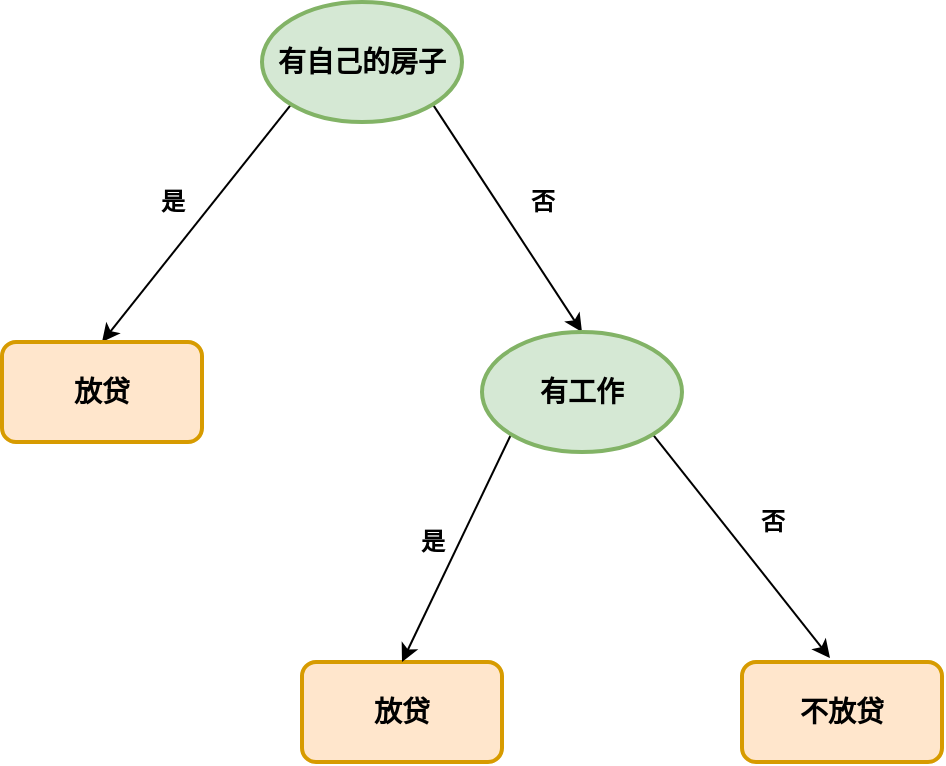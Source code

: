 <mxfile version="11.0.1" type="github"><diagram id="UQv77983PvmRwuJAS_12" name="Page-1"><mxGraphModel dx="942" dy="551" grid="1" gridSize="10" guides="1" tooltips="1" connect="1" arrows="1" fold="1" page="1" pageScale="1" pageWidth="827" pageHeight="1169" math="0" shadow="0"><root><mxCell id="0"/><mxCell id="1" parent="0"/><mxCell id="kfGYpMWW0PxIVUdZ9b44-7" style="edgeStyle=none;rounded=0;orthogonalLoop=1;jettySize=auto;html=1;exitX=0.145;exitY=0.855;exitDx=0;exitDy=0;exitPerimeter=0;entryX=0.5;entryY=0;entryDx=0;entryDy=0;" parent="1" source="kfGYpMWW0PxIVUdZ9b44-1" target="kfGYpMWW0PxIVUdZ9b44-2" edge="1"><mxGeometry relative="1" as="geometry"/></mxCell><mxCell id="kfGYpMWW0PxIVUdZ9b44-13" style="edgeStyle=none;rounded=0;orthogonalLoop=1;jettySize=auto;html=1;exitX=0.855;exitY=0.855;exitDx=0;exitDy=0;exitPerimeter=0;entryX=0.5;entryY=0;entryDx=0;entryDy=0;entryPerimeter=0;" parent="1" source="kfGYpMWW0PxIVUdZ9b44-1" target="kfGYpMWW0PxIVUdZ9b44-12" edge="1"><mxGeometry relative="1" as="geometry"/></mxCell><mxCell id="kfGYpMWW0PxIVUdZ9b44-1" value="&lt;font style=&quot;font-size: 14px;&quot;&gt;&lt;span style=&quot;font-size: 14px;&quot;&gt;有自己的房子&lt;/span&gt;&lt;/font&gt;" style="strokeWidth=2;html=1;shape=mxgraph.flowchart.start_1;whiteSpace=wrap;fillColor=#d5e8d4;strokeColor=#82b366;fontSize=14;fontStyle=1" parent="1" vertex="1"><mxGeometry x="210" y="20" width="100" height="60" as="geometry"/></mxCell><mxCell id="kfGYpMWW0PxIVUdZ9b44-2" value="放贷" style="rounded=1;whiteSpace=wrap;html=1;absoluteArcSize=1;arcSize=14;strokeWidth=2;fillColor=#ffe6cc;strokeColor=#d79b00;fontSize=14;fontStyle=1" parent="1" vertex="1"><mxGeometry x="80" y="190" width="100" height="50" as="geometry"/></mxCell><mxCell id="kfGYpMWW0PxIVUdZ9b44-8" value="是" style="text;html=1;resizable=0;autosize=1;align=center;verticalAlign=middle;points=[];fillColor=none;strokeColor=none;rounded=0;fontStyle=1" parent="1" vertex="1"><mxGeometry x="150" y="110" width="30" height="20" as="geometry"/></mxCell><mxCell id="kfGYpMWW0PxIVUdZ9b44-9" value="放贷" style="rounded=1;whiteSpace=wrap;html=1;absoluteArcSize=1;arcSize=14;strokeWidth=2;fillColor=#ffe6cc;strokeColor=#d79b00;fontSize=14;fontStyle=1" parent="1" vertex="1"><mxGeometry x="230" y="350" width="100" height="50" as="geometry"/></mxCell><mxCell id="kfGYpMWW0PxIVUdZ9b44-11" value="否" style="text;html=1;resizable=0;autosize=1;align=center;verticalAlign=middle;points=[];fillColor=none;strokeColor=none;rounded=0;fontStyle=1" parent="1" vertex="1"><mxGeometry x="335" y="110" width="30" height="20" as="geometry"/></mxCell><mxCell id="kfGYpMWW0PxIVUdZ9b44-14" style="edgeStyle=none;rounded=0;orthogonalLoop=1;jettySize=auto;html=1;exitX=0.145;exitY=0.855;exitDx=0;exitDy=0;exitPerimeter=0;entryX=0.5;entryY=0;entryDx=0;entryDy=0;" parent="1" source="kfGYpMWW0PxIVUdZ9b44-12" target="kfGYpMWW0PxIVUdZ9b44-9" edge="1"><mxGeometry relative="1" as="geometry"/></mxCell><mxCell id="kfGYpMWW0PxIVUdZ9b44-16" style="edgeStyle=none;rounded=0;orthogonalLoop=1;jettySize=auto;html=1;exitX=0.855;exitY=0.855;exitDx=0;exitDy=0;exitPerimeter=0;entryX=0.44;entryY=-0.04;entryDx=0;entryDy=0;entryPerimeter=0;" parent="1" source="kfGYpMWW0PxIVUdZ9b44-12" target="kfGYpMWW0PxIVUdZ9b44-15" edge="1"><mxGeometry relative="1" as="geometry"/></mxCell><mxCell id="kfGYpMWW0PxIVUdZ9b44-12" value="有工作" style="strokeWidth=2;html=1;shape=mxgraph.flowchart.start_1;whiteSpace=wrap;fillColor=#d5e8d4;strokeColor=#82b366;fontSize=14;fontStyle=1" parent="1" vertex="1"><mxGeometry x="320" y="185" width="100" height="60" as="geometry"/></mxCell><mxCell id="kfGYpMWW0PxIVUdZ9b44-15" value="不放贷" style="rounded=1;whiteSpace=wrap;html=1;absoluteArcSize=1;arcSize=14;strokeWidth=2;fillColor=#ffe6cc;strokeColor=#d79b00;fontSize=14;fontStyle=1" parent="1" vertex="1"><mxGeometry x="450" y="350" width="100" height="50" as="geometry"/></mxCell><mxCell id="kfGYpMWW0PxIVUdZ9b44-17" value="是" style="text;html=1;resizable=0;autosize=1;align=center;verticalAlign=middle;points=[];fillColor=none;strokeColor=none;rounded=0;fontStyle=1" parent="1" vertex="1"><mxGeometry x="280" y="280" width="30" height="20" as="geometry"/></mxCell><mxCell id="kfGYpMWW0PxIVUdZ9b44-18" value="否" style="text;html=1;resizable=0;autosize=1;align=center;verticalAlign=middle;points=[];fillColor=none;strokeColor=none;rounded=0;fontStyle=1" parent="1" vertex="1"><mxGeometry x="450" y="270" width="30" height="20" as="geometry"/></mxCell></root></mxGraphModel></diagram></mxfile>